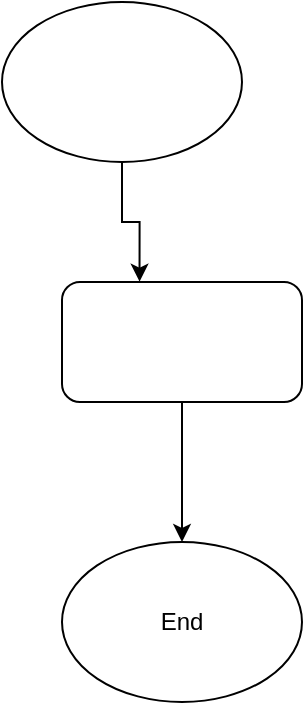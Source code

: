 <mxfile version="15.1.1" type="github">
  <diagram id="gzJOGN-E5HGxGMayWAJq" name="Page-1">
    <mxGraphModel dx="474" dy="660" grid="1" gridSize="10" guides="1" tooltips="1" connect="1" arrows="1" fold="1" page="1" pageScale="1" pageWidth="827" pageHeight="1169" math="0" shadow="0">
      <root>
        <mxCell id="0" />
        <mxCell id="1" parent="0" />
        <mxCell id="oylTdcf1Z_sLYs3nSek8-4" style="edgeStyle=orthogonalEdgeStyle;rounded=0;orthogonalLoop=1;jettySize=auto;html=1;exitX=0.5;exitY=1;exitDx=0;exitDy=0;entryX=0.323;entryY=-0.003;entryDx=0;entryDy=0;entryPerimeter=0;" edge="1" parent="1" source="oylTdcf1Z_sLYs3nSek8-1" target="oylTdcf1Z_sLYs3nSek8-2">
          <mxGeometry relative="1" as="geometry" />
        </mxCell>
        <mxCell id="oylTdcf1Z_sLYs3nSek8-1" value="" style="ellipse;whiteSpace=wrap;html=1;" vertex="1" parent="1">
          <mxGeometry x="130" y="210" width="120" height="80" as="geometry" />
        </mxCell>
        <mxCell id="oylTdcf1Z_sLYs3nSek8-5" style="edgeStyle=orthogonalEdgeStyle;rounded=0;orthogonalLoop=1;jettySize=auto;html=1;exitX=0.5;exitY=1;exitDx=0;exitDy=0;" edge="1" parent="1" source="oylTdcf1Z_sLYs3nSek8-2" target="oylTdcf1Z_sLYs3nSek8-3">
          <mxGeometry relative="1" as="geometry" />
        </mxCell>
        <mxCell id="oylTdcf1Z_sLYs3nSek8-2" value="" style="rounded=1;whiteSpace=wrap;html=1;" vertex="1" parent="1">
          <mxGeometry x="160" y="350" width="120" height="60" as="geometry" />
        </mxCell>
        <mxCell id="oylTdcf1Z_sLYs3nSek8-3" value="End" style="ellipse;whiteSpace=wrap;html=1;" vertex="1" parent="1">
          <mxGeometry x="160" y="480" width="120" height="80" as="geometry" />
        </mxCell>
      </root>
    </mxGraphModel>
  </diagram>
</mxfile>
